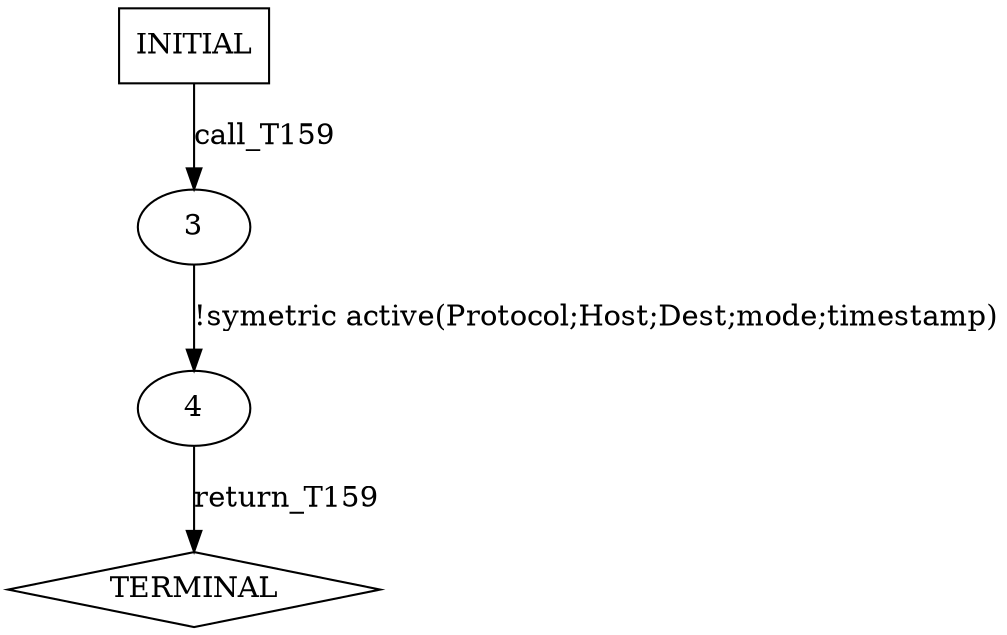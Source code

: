 digraph G {
  0 [label="INITIAL",shape=box];
  1 [label="TERMINAL",shape=diamond];
  3 [label="3"];
  4 [label="4"];
0->3 [label="call_T159"];
3->4 [label="!symetric active(Protocol;Host;Dest;mode;timestamp)"];
4->1 [label="return_T159"];
}
